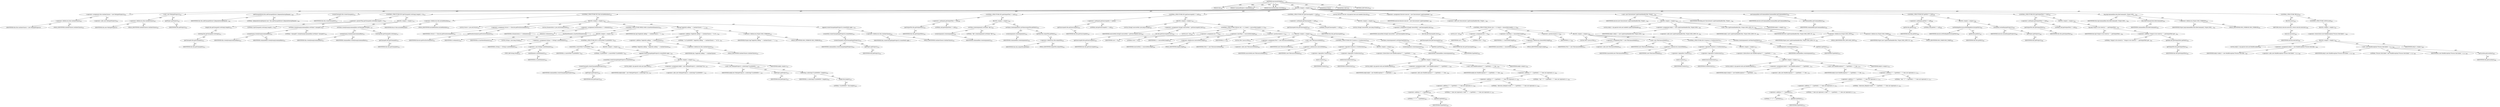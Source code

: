 digraph "executeAsForked" {  
"111669149725" [label = <(METHOD,executeAsForked)<SUB>605</SUB>> ]
"115964117002" [label = <(PARAM,this)<SUB>605</SUB>> ]
"115964117036" [label = <(PARAM,CommandlineJava commandline)<SUB>605</SUB>> ]
"115964117037" [label = <(PARAM,ExecuteWatchdog watchdog)<SUB>606</SUB>> ]
"25769803857" [label = <(BLOCK,&lt;empty&gt;,&lt;empty&gt;)<SUB>606</SUB>> ]
"30064771361" [label = <(&lt;operator&gt;.assignment,this.runtimeClasses = new Path(getProject()))<SUB>607</SUB>> ]
"30064771362" [label = <(&lt;operator&gt;.fieldAccess,this.runtimeClasses)<SUB>607</SUB>> ]
"68719476992" [label = <(IDENTIFIER,this,this.runtimeClasses = new Path(getProject()))> ]
"55834574905" [label = <(FIELD_IDENTIFIER,runtimeClasses,runtimeClasses)<SUB>607</SUB>> ]
"30064771363" [label = <(&lt;operator&gt;.alloc,new Path(getProject()))<SUB>607</SUB>> ]
"30064771364" [label = <(&lt;init&gt;,new Path(getProject()))<SUB>607</SUB>> ]
"30064771365" [label = <(&lt;operator&gt;.fieldAccess,this.runtimeClasses)<SUB>607</SUB>> ]
"68719476993" [label = <(IDENTIFIER,this,new Path(getProject()))> ]
"55834574906" [label = <(FIELD_IDENTIFIER,runtimeClasses,runtimeClasses)<SUB>607</SUB>> ]
"30064771366" [label = <(getProject,getProject())<SUB>607</SUB>> ]
"68719476773" [label = <(IDENTIFIER,this,getProject())<SUB>607</SUB>> ]
"30064771367" [label = <(addClasspathEntry,this.addClasspathEntry(&quot;/jdepend/textui/JDepend...)<SUB>608</SUB>> ]
"68719476774" [label = <(IDENTIFIER,this,this.addClasspathEntry(&quot;/jdepend/textui/JDepend...)<SUB>608</SUB>> ]
"90194313266" [label = <(LITERAL,&quot;/jdepend/textui/JDepend.class&quot;,this.addClasspathEntry(&quot;/jdepend/textui/JDepend...)<SUB>608</SUB>> ]
"30064771368" [label = <(createClasspath,this.createClasspath())<SUB>611</SUB>> ]
"68719476775" [label = <(IDENTIFIER,this,this.createClasspath())<SUB>611</SUB>> ]
"47244640300" [label = <(CONTROL_STRUCTURE,IF,if (getClasspath().toString().length() &gt; 0))<SUB>615</SUB>> ]
"30064771369" [label = <(&lt;operator&gt;.greaterThan,getClasspath().toString().length() &gt; 0)<SUB>615</SUB>> ]
"30064771370" [label = <(length,this.getClasspath().toString().length())<SUB>615</SUB>> ]
"30064771371" [label = <(toString,this.getClasspath().toString())<SUB>615</SUB>> ]
"30064771372" [label = <(getClasspath,this.getClasspath())<SUB>615</SUB>> ]
"68719476776" [label = <(IDENTIFIER,this,this.getClasspath())<SUB>615</SUB>> ]
"90194313267" [label = <(LITERAL,0,getClasspath().toString().length() &gt; 0)<SUB>615</SUB>> ]
"25769803858" [label = <(BLOCK,&lt;empty&gt;,&lt;empty&gt;)<SUB>615</SUB>> ]
"30064771373" [label = <(setValue,createJvmarg(commandline).setValue(&quot;-classpath&quot;))<SUB>616</SUB>> ]
"30064771374" [label = <(createJvmarg,createJvmarg(commandline))<SUB>616</SUB>> ]
"68719476777" [label = <(IDENTIFIER,this,createJvmarg(commandline))<SUB>616</SUB>> ]
"68719476994" [label = <(IDENTIFIER,commandline,createJvmarg(commandline))<SUB>616</SUB>> ]
"90194313268" [label = <(LITERAL,&quot;-classpath&quot;,createJvmarg(commandline).setValue(&quot;-classpath&quot;))<SUB>616</SUB>> ]
"30064771375" [label = <(setValue,createJvmarg(commandline).setValue(getClasspath...)<SUB>617</SUB>> ]
"30064771376" [label = <(createJvmarg,createJvmarg(commandline))<SUB>617</SUB>> ]
"68719476779" [label = <(IDENTIFIER,this,createJvmarg(commandline))<SUB>617</SUB>> ]
"68719476995" [label = <(IDENTIFIER,commandline,createJvmarg(commandline))<SUB>617</SUB>> ]
"30064771377" [label = <(toString,this.getClasspath().toString())<SUB>617</SUB>> ]
"30064771378" [label = <(getClasspath,this.getClasspath())<SUB>617</SUB>> ]
"68719476778" [label = <(IDENTIFIER,this,this.getClasspath())<SUB>617</SUB>> ]
"47244640301" [label = <(CONTROL_STRUCTURE,IF,if (this.includeRuntime))<SUB>620</SUB>> ]
"30064771379" [label = <(&lt;operator&gt;.fieldAccess,this.includeRuntime)<SUB>620</SUB>> ]
"68719476996" [label = <(IDENTIFIER,this,if (this.includeRuntime))> ]
"55834574907" [label = <(FIELD_IDENTIFIER,includeRuntime,includeRuntime)<SUB>620</SUB>> ]
"25769803859" [label = <(BLOCK,&lt;empty&gt;,&lt;empty&gt;)<SUB>620</SUB>> ]
"94489280545" [label = <(LOCAL,Vector v: java.util.Vector)<SUB>621</SUB>> ]
"30064771380" [label = <(&lt;operator&gt;.assignment,Vector v = Execute.getProcEnvironment())<SUB>621</SUB>> ]
"68719476997" [label = <(IDENTIFIER,v,Vector v = Execute.getProcEnvironment())<SUB>621</SUB>> ]
"30064771381" [label = <(getProcEnvironment,getProcEnvironment())<SUB>621</SUB>> ]
"68719476998" [label = <(IDENTIFIER,Execute,getProcEnvironment())<SUB>621</SUB>> ]
"94489280546" [label = <(LOCAL,Enumeration e: java.util.Enumeration)<SUB>622</SUB>> ]
"30064771382" [label = <(&lt;operator&gt;.assignment,Enumeration e = v.elements())<SUB>622</SUB>> ]
"68719476999" [label = <(IDENTIFIER,e,Enumeration e = v.elements())<SUB>622</SUB>> ]
"30064771383" [label = <(elements,v.elements())<SUB>622</SUB>> ]
"68719477000" [label = <(IDENTIFIER,v,v.elements())<SUB>622</SUB>> ]
"47244640302" [label = <(CONTROL_STRUCTURE,WHILE,while (e.hasMoreElements()))<SUB>623</SUB>> ]
"30064771384" [label = <(hasMoreElements,e.hasMoreElements())<SUB>623</SUB>> ]
"68719477001" [label = <(IDENTIFIER,e,e.hasMoreElements())<SUB>623</SUB>> ]
"25769803860" [label = <(BLOCK,&lt;empty&gt;,&lt;empty&gt;)<SUB>623</SUB>> ]
"94489280547" [label = <(LOCAL,String s: java.lang.String)<SUB>624</SUB>> ]
"30064771385" [label = <(&lt;operator&gt;.assignment,String s = (String) e.nextElement())<SUB>624</SUB>> ]
"68719477002" [label = <(IDENTIFIER,s,String s = (String) e.nextElement())<SUB>624</SUB>> ]
"30064771386" [label = <(&lt;operator&gt;.cast,(String) e.nextElement())<SUB>624</SUB>> ]
"180388626436" [label = <(TYPE_REF,String,String)<SUB>624</SUB>> ]
"30064771387" [label = <(nextElement,e.nextElement())<SUB>624</SUB>> ]
"68719477003" [label = <(IDENTIFIER,e,e.nextElement())<SUB>624</SUB>> ]
"47244640303" [label = <(CONTROL_STRUCTURE,IF,if (s.startsWith(&quot;CLASSPATH=&quot;)))<SUB>625</SUB>> ]
"30064771388" [label = <(startsWith,s.startsWith(&quot;CLASSPATH=&quot;))<SUB>625</SUB>> ]
"68719477004" [label = <(IDENTIFIER,s,s.startsWith(&quot;CLASSPATH=&quot;))<SUB>625</SUB>> ]
"90194313269" [label = <(LITERAL,&quot;CLASSPATH=&quot;,s.startsWith(&quot;CLASSPATH=&quot;))<SUB>625</SUB>> ]
"25769803861" [label = <(BLOCK,&lt;empty&gt;,&lt;empty&gt;)<SUB>625</SUB>> ]
"30064771389" [label = <(append,createClasspath(getProject()).createPath().appe...)<SUB>626</SUB>> ]
"30064771390" [label = <(createPath,createClasspath(getProject()).createPath())<SUB>626</SUB>> ]
"30064771391" [label = <(createClasspath,createClasspath(getProject()))<SUB>626</SUB>> ]
"68719477005" [label = <(IDENTIFIER,commandline,createClasspath(getProject()))<SUB>626</SUB>> ]
"30064771392" [label = <(getProject,getProject())<SUB>626</SUB>> ]
"68719476781" [label = <(IDENTIFIER,this,getProject())<SUB>626</SUB>> ]
"25769803862" [label = <(BLOCK,&lt;empty&gt;,&lt;empty&gt;)<SUB>627</SUB>> ]
"94489280548" [label = <(LOCAL,$obj8: org.apache.tools.ant.types.Path)<SUB>627</SUB>> ]
"30064771393" [label = <(&lt;operator&gt;.assignment,$obj8 = new Path(getProject(), s.substring(&quot;CLA...)<SUB>627</SUB>> ]
"68719477006" [label = <(IDENTIFIER,$obj8,$obj8 = new Path(getProject(), s.substring(&quot;CLA...)<SUB>627</SUB>> ]
"30064771394" [label = <(&lt;operator&gt;.alloc,new Path(getProject(), s.substring(&quot;CLASSPATH=&quot;...)<SUB>627</SUB>> ]
"30064771395" [label = <(&lt;init&gt;,new Path(getProject(), s.substring(&quot;CLASSPATH=&quot;...)<SUB>627</SUB>> ]
"68719477007" [label = <(IDENTIFIER,$obj8,new Path(getProject(), s.substring(&quot;CLASSPATH=&quot;...)<SUB>627</SUB>> ]
"30064771396" [label = <(getProject,getProject())<SUB>627</SUB>> ]
"68719476780" [label = <(IDENTIFIER,this,getProject())<SUB>627</SUB>> ]
"30064771397" [label = <(substring,s.substring(&quot;CLASSPATH=&quot;.length()))<SUB>628</SUB>> ]
"68719477008" [label = <(IDENTIFIER,s,s.substring(&quot;CLASSPATH=&quot;.length()))<SUB>628</SUB>> ]
"30064771398" [label = <(length,this.length())<SUB>628</SUB>> ]
"90194313270" [label = <(LITERAL,&quot;CLASSPATH=&quot;,this.length())<SUB>628</SUB>> ]
"68719477009" [label = <(IDENTIFIER,$obj8,&lt;empty&gt;)<SUB>627</SUB>> ]
"30064771399" [label = <(log,log(&quot;Implicitly adding &quot; + runtimeClasses + &quot; t...)<SUB>632</SUB>> ]
"68719476782" [label = <(IDENTIFIER,this,log(&quot;Implicitly adding &quot; + runtimeClasses + &quot; t...)<SUB>632</SUB>> ]
"30064771400" [label = <(&lt;operator&gt;.addition,&quot;Implicitly adding &quot; + runtimeClasses + &quot; to CL...)<SUB>632</SUB>> ]
"30064771401" [label = <(&lt;operator&gt;.addition,&quot;Implicitly adding &quot; + runtimeClasses)<SUB>632</SUB>> ]
"90194313271" [label = <(LITERAL,&quot;Implicitly adding &quot;,&quot;Implicitly adding &quot; + runtimeClasses)<SUB>632</SUB>> ]
"30064771402" [label = <(&lt;operator&gt;.fieldAccess,this.runtimeClasses)<SUB>632</SUB>> ]
"68719477010" [label = <(IDENTIFIER,this,&quot;Implicitly adding &quot; + runtimeClasses)> ]
"55834574908" [label = <(FIELD_IDENTIFIER,runtimeClasses,runtimeClasses)<SUB>632</SUB>> ]
"90194313272" [label = <(LITERAL,&quot; to CLASSPATH&quot;,&quot;Implicitly adding &quot; + runtimeClasses + &quot; to CL...)<SUB>632</SUB>> ]
"30064771403" [label = <(&lt;operator&gt;.fieldAccess,Project.MSG_VERBOSE)<SUB>633</SUB>> ]
"68719477011" [label = <(IDENTIFIER,Project,log(&quot;Implicitly adding &quot; + runtimeClasses + &quot; t...)<SUB>633</SUB>> ]
"55834574909" [label = <(FIELD_IDENTIFIER,MSG_VERBOSE,MSG_VERBOSE)<SUB>633</SUB>> ]
"30064771404" [label = <(append,createClasspath(getProject()).createPath().appe...)<SUB>634</SUB>> ]
"30064771405" [label = <(createPath,createClasspath(getProject()).createPath())<SUB>634</SUB>> ]
"30064771406" [label = <(createClasspath,createClasspath(getProject()))<SUB>634</SUB>> ]
"68719477012" [label = <(IDENTIFIER,commandline,createClasspath(getProject()))<SUB>634</SUB>> ]
"30064771407" [label = <(getProject,getProject())<SUB>634</SUB>> ]
"68719476783" [label = <(IDENTIFIER,this,getProject())<SUB>634</SUB>> ]
"30064771408" [label = <(&lt;operator&gt;.fieldAccess,this.runtimeClasses)<SUB>635</SUB>> ]
"68719477013" [label = <(IDENTIFIER,this,createClasspath(getProject()).createPath().appe...)> ]
"55834574910" [label = <(FIELD_IDENTIFIER,runtimeClasses,runtimeClasses)<SUB>635</SUB>> ]
"47244640304" [label = <(CONTROL_STRUCTURE,IF,if (getOutputFile() != null))<SUB>638</SUB>> ]
"30064771409" [label = <(&lt;operator&gt;.notEquals,getOutputFile() != null)<SUB>638</SUB>> ]
"30064771410" [label = <(getOutputFile,this.getOutputFile())<SUB>638</SUB>> ]
"68719476784" [label = <(IDENTIFIER,this,this.getOutputFile())<SUB>638</SUB>> ]
"90194313273" [label = <(LITERAL,null,getOutputFile() != null)<SUB>638</SUB>> ]
"25769803863" [label = <(BLOCK,&lt;empty&gt;,&lt;empty&gt;)<SUB>638</SUB>> ]
"30064771411" [label = <(setValue,createArgument().setValue(&quot;-file&quot;))<SUB>642</SUB>> ]
"30064771412" [label = <(createArgument,createArgument())<SUB>642</SUB>> ]
"68719477014" [label = <(IDENTIFIER,commandline,createArgument())<SUB>642</SUB>> ]
"90194313274" [label = <(LITERAL,&quot;-file&quot;,createArgument().setValue(&quot;-file&quot;))<SUB>642</SUB>> ]
"30064771413" [label = <(setValue,createArgument().setValue(outputFile.getPath()))<SUB>643</SUB>> ]
"30064771414" [label = <(createArgument,createArgument())<SUB>643</SUB>> ]
"68719477015" [label = <(IDENTIFIER,commandline,createArgument())<SUB>643</SUB>> ]
"30064771415" [label = <(getPath,this.outputFile.getPath())<SUB>643</SUB>> ]
"30064771416" [label = <(&lt;operator&gt;.fieldAccess,this.outputFile)<SUB>643</SUB>> ]
"68719477016" [label = <(IDENTIFIER,this,this.outputFile.getPath())> ]
"55834574911" [label = <(FIELD_IDENTIFIER,outputFile,outputFile)<SUB>643</SUB>> ]
"47244640305" [label = <(CONTROL_STRUCTURE,IF,if (getSourcespath() != null))<SUB>647</SUB>> ]
"30064771417" [label = <(&lt;operator&gt;.notEquals,getSourcespath() != null)<SUB>647</SUB>> ]
"30064771418" [label = <(getSourcespath,this.getSourcespath())<SUB>647</SUB>> ]
"68719476785" [label = <(IDENTIFIER,this,this.getSourcespath())<SUB>647</SUB>> ]
"90194313275" [label = <(LITERAL,null,getSourcespath() != null)<SUB>647</SUB>> ]
"25769803864" [label = <(BLOCK,&lt;empty&gt;,&lt;empty&gt;)<SUB>647</SUB>> ]
"94489280549" [label = <(LOCAL,String[] sourcesPath: java.lang.String[])<SUB>649</SUB>> ]
"30064771419" [label = <(&lt;operator&gt;.assignment,String[] sourcesPath = getSourcespath().list())<SUB>649</SUB>> ]
"68719477017" [label = <(IDENTIFIER,sourcesPath,String[] sourcesPath = getSourcespath().list())<SUB>649</SUB>> ]
"30064771420" [label = <(list,this.getSourcespath().list())<SUB>649</SUB>> ]
"30064771421" [label = <(getSourcespath,this.getSourcespath())<SUB>649</SUB>> ]
"68719476786" [label = <(IDENTIFIER,this,this.getSourcespath())<SUB>649</SUB>> ]
"47244640306" [label = <(CONTROL_STRUCTURE,FOR,for (int i = 0; Some(i &lt; sourcesPath.length); i++))<SUB>650</SUB>> ]
"94489280550" [label = <(LOCAL,int i: int)<SUB>650</SUB>> ]
"30064771422" [label = <(&lt;operator&gt;.assignment,int i = 0)<SUB>650</SUB>> ]
"68719477018" [label = <(IDENTIFIER,i,int i = 0)<SUB>650</SUB>> ]
"90194313276" [label = <(LITERAL,0,int i = 0)<SUB>650</SUB>> ]
"30064771423" [label = <(&lt;operator&gt;.lessThan,i &lt; sourcesPath.length)<SUB>650</SUB>> ]
"68719477019" [label = <(IDENTIFIER,i,i &lt; sourcesPath.length)<SUB>650</SUB>> ]
"30064771424" [label = <(&lt;operator&gt;.fieldAccess,sourcesPath.length)<SUB>650</SUB>> ]
"68719477020" [label = <(IDENTIFIER,sourcesPath,i &lt; sourcesPath.length)<SUB>650</SUB>> ]
"55834574912" [label = <(FIELD_IDENTIFIER,length,length)<SUB>650</SUB>> ]
"30064771425" [label = <(&lt;operator&gt;.postIncrement,i++)<SUB>650</SUB>> ]
"68719477021" [label = <(IDENTIFIER,i,i++)<SUB>650</SUB>> ]
"25769803865" [label = <(BLOCK,&lt;empty&gt;,&lt;empty&gt;)<SUB>650</SUB>> ]
"94489280551" [label = <(LOCAL,File f: java.io.File)<SUB>651</SUB>> ]
"30064771426" [label = <(&lt;operator&gt;.assignment,File f = new File(sourcesPath[i]))<SUB>651</SUB>> ]
"68719477022" [label = <(IDENTIFIER,f,File f = new File(sourcesPath[i]))<SUB>651</SUB>> ]
"30064771427" [label = <(&lt;operator&gt;.alloc,new File(sourcesPath[i]))<SUB>651</SUB>> ]
"30064771428" [label = <(&lt;init&gt;,new File(sourcesPath[i]))<SUB>651</SUB>> ]
"68719477023" [label = <(IDENTIFIER,f,new File(sourcesPath[i]))<SUB>651</SUB>> ]
"30064771429" [label = <(&lt;operator&gt;.indexAccess,sourcesPath[i])<SUB>651</SUB>> ]
"68719477024" [label = <(IDENTIFIER,sourcesPath,new File(sourcesPath[i]))<SUB>651</SUB>> ]
"68719477025" [label = <(IDENTIFIER,i,new File(sourcesPath[i]))<SUB>651</SUB>> ]
"47244640307" [label = <(CONTROL_STRUCTURE,IF,if (!f.exists() || !f.isDirectory()))<SUB>655</SUB>> ]
"30064771430" [label = <(&lt;operator&gt;.logicalOr,!f.exists() || !f.isDirectory())<SUB>655</SUB>> ]
"30064771431" [label = <(&lt;operator&gt;.logicalNot,!f.exists())<SUB>655</SUB>> ]
"30064771432" [label = <(exists,f.exists())<SUB>655</SUB>> ]
"68719477026" [label = <(IDENTIFIER,f,f.exists())<SUB>655</SUB>> ]
"30064771433" [label = <(&lt;operator&gt;.logicalNot,!f.isDirectory())<SUB>655</SUB>> ]
"30064771434" [label = <(isDirectory,f.isDirectory())<SUB>655</SUB>> ]
"68719477027" [label = <(IDENTIFIER,f,f.isDirectory())<SUB>655</SUB>> ]
"25769803866" [label = <(BLOCK,&lt;empty&gt;,&lt;empty&gt;)<SUB>655</SUB>> ]
"30064771435" [label = <(&lt;operator&gt;.throw,throw new BuildException(&quot;\&quot;&quot; + f.getPath() + &quot;...)<SUB>656</SUB>> ]
"25769803867" [label = <(BLOCK,&lt;empty&gt;,&lt;empty&gt;)<SUB>656</SUB>> ]
"94489280552" [label = <(LOCAL,$obj9: org.apache.tools.ant.BuildException)<SUB>656</SUB>> ]
"30064771436" [label = <(&lt;operator&gt;.assignment,$obj9 = new BuildException(&quot;\&quot;&quot; + f.getPath() +...)<SUB>656</SUB>> ]
"68719477028" [label = <(IDENTIFIER,$obj9,$obj9 = new BuildException(&quot;\&quot;&quot; + f.getPath() +...)<SUB>656</SUB>> ]
"30064771437" [label = <(&lt;operator&gt;.alloc,new BuildException(&quot;\&quot;&quot; + f.getPath() + &quot;\&quot; doe...)<SUB>656</SUB>> ]
"30064771438" [label = <(&lt;init&gt;,new BuildException(&quot;\&quot;&quot; + f.getPath() + &quot;\&quot; doe...)<SUB>656</SUB>> ]
"68719477029" [label = <(IDENTIFIER,$obj9,new BuildException(&quot;\&quot;&quot; + f.getPath() + &quot;\&quot; doe...)<SUB>656</SUB>> ]
"30064771439" [label = <(&lt;operator&gt;.addition,&quot;\&quot;&quot; + f.getPath() + &quot;\&quot; does not represent a v...)<SUB>656</SUB>> ]
"30064771440" [label = <(&lt;operator&gt;.addition,&quot;\&quot;&quot; + f.getPath() + &quot;\&quot; does not represent a v...)<SUB>656</SUB>> ]
"30064771441" [label = <(&lt;operator&gt;.addition,&quot;\&quot;&quot; + f.getPath() + &quot;\&quot; does not represent a v...)<SUB>656</SUB>> ]
"30064771442" [label = <(&lt;operator&gt;.addition,&quot;\&quot;&quot; + f.getPath())<SUB>656</SUB>> ]
"90194313277" [label = <(LITERAL,&quot;\&quot;&quot;,&quot;\&quot;&quot; + f.getPath())<SUB>656</SUB>> ]
"30064771443" [label = <(getPath,f.getPath())<SUB>656</SUB>> ]
"68719477030" [label = <(IDENTIFIER,f,f.getPath())<SUB>656</SUB>> ]
"90194313278" [label = <(LITERAL,&quot;\&quot; does not represent a valid&quot;,&quot;\&quot;&quot; + f.getPath() + &quot;\&quot; does not represent a v...)<SUB>657</SUB>> ]
"90194313279" [label = <(LITERAL,&quot; directory. JDepend would&quot;,&quot;\&quot;&quot; + f.getPath() + &quot;\&quot; does not represent a v...)<SUB>658</SUB>> ]
"90194313280" [label = <(LITERAL,&quot; fail.&quot;,&quot;\&quot;&quot; + f.getPath() + &quot;\&quot; does not represent a v...)<SUB>659</SUB>> ]
"68719477031" [label = <(IDENTIFIER,$obj9,&lt;empty&gt;)<SUB>656</SUB>> ]
"30064771444" [label = <(setValue,createArgument().setValue(f.getPath()))<SUB>661</SUB>> ]
"30064771445" [label = <(createArgument,createArgument())<SUB>661</SUB>> ]
"68719477032" [label = <(IDENTIFIER,commandline,createArgument())<SUB>661</SUB>> ]
"30064771446" [label = <(getPath,f.getPath())<SUB>661</SUB>> ]
"68719477033" [label = <(IDENTIFIER,f,f.getPath())<SUB>661</SUB>> ]
"47244640308" [label = <(CONTROL_STRUCTURE,IF,if (getClassespath() != null))<SUB>665</SUB>> ]
"30064771447" [label = <(&lt;operator&gt;.notEquals,getClassespath() != null)<SUB>665</SUB>> ]
"30064771448" [label = <(getClassespath,this.getClassespath())<SUB>665</SUB>> ]
"68719476787" [label = <(IDENTIFIER,this,this.getClassespath())<SUB>665</SUB>> ]
"90194313281" [label = <(LITERAL,null,getClassespath() != null)<SUB>665</SUB>> ]
"25769803868" [label = <(BLOCK,&lt;empty&gt;,&lt;empty&gt;)<SUB>665</SUB>> ]
"94489280553" [label = <(LOCAL,String[] classesPath: java.lang.String[])<SUB>668</SUB>> ]
"30064771449" [label = <(&lt;operator&gt;.assignment,String[] classesPath = getClassespath().list())<SUB>668</SUB>> ]
"68719477034" [label = <(IDENTIFIER,classesPath,String[] classesPath = getClassespath().list())<SUB>668</SUB>> ]
"30064771450" [label = <(list,this.getClassespath().list())<SUB>668</SUB>> ]
"30064771451" [label = <(getClassespath,this.getClassespath())<SUB>668</SUB>> ]
"68719476788" [label = <(IDENTIFIER,this,this.getClassespath())<SUB>668</SUB>> ]
"47244640309" [label = <(CONTROL_STRUCTURE,FOR,for (int i = 0; Some(i &lt; classesPath.length); i++))<SUB>669</SUB>> ]
"94489280554" [label = <(LOCAL,int i: int)<SUB>669</SUB>> ]
"30064771452" [label = <(&lt;operator&gt;.assignment,int i = 0)<SUB>669</SUB>> ]
"68719477035" [label = <(IDENTIFIER,i,int i = 0)<SUB>669</SUB>> ]
"90194313282" [label = <(LITERAL,0,int i = 0)<SUB>669</SUB>> ]
"30064771453" [label = <(&lt;operator&gt;.lessThan,i &lt; classesPath.length)<SUB>669</SUB>> ]
"68719477036" [label = <(IDENTIFIER,i,i &lt; classesPath.length)<SUB>669</SUB>> ]
"30064771454" [label = <(&lt;operator&gt;.fieldAccess,classesPath.length)<SUB>669</SUB>> ]
"68719477037" [label = <(IDENTIFIER,classesPath,i &lt; classesPath.length)<SUB>669</SUB>> ]
"55834574913" [label = <(FIELD_IDENTIFIER,length,length)<SUB>669</SUB>> ]
"30064771455" [label = <(&lt;operator&gt;.postIncrement,i++)<SUB>669</SUB>> ]
"68719477038" [label = <(IDENTIFIER,i,i++)<SUB>669</SUB>> ]
"25769803869" [label = <(BLOCK,&lt;empty&gt;,&lt;empty&gt;)<SUB>669</SUB>> ]
"94489280555" [label = <(LOCAL,File f: java.io.File)<SUB>670</SUB>> ]
"30064771456" [label = <(&lt;operator&gt;.assignment,File f = new File(classesPath[i]))<SUB>670</SUB>> ]
"68719477039" [label = <(IDENTIFIER,f,File f = new File(classesPath[i]))<SUB>670</SUB>> ]
"30064771457" [label = <(&lt;operator&gt;.alloc,new File(classesPath[i]))<SUB>670</SUB>> ]
"30064771458" [label = <(&lt;init&gt;,new File(classesPath[i]))<SUB>670</SUB>> ]
"68719477040" [label = <(IDENTIFIER,f,new File(classesPath[i]))<SUB>670</SUB>> ]
"30064771459" [label = <(&lt;operator&gt;.indexAccess,classesPath[i])<SUB>670</SUB>> ]
"68719477041" [label = <(IDENTIFIER,classesPath,new File(classesPath[i]))<SUB>670</SUB>> ]
"68719477042" [label = <(IDENTIFIER,i,new File(classesPath[i]))<SUB>670</SUB>> ]
"47244640310" [label = <(CONTROL_STRUCTURE,IF,if (!f.exists() || !f.isDirectory()))<SUB>673</SUB>> ]
"30064771460" [label = <(&lt;operator&gt;.logicalOr,!f.exists() || !f.isDirectory())<SUB>673</SUB>> ]
"30064771461" [label = <(&lt;operator&gt;.logicalNot,!f.exists())<SUB>673</SUB>> ]
"30064771462" [label = <(exists,f.exists())<SUB>673</SUB>> ]
"68719477043" [label = <(IDENTIFIER,f,f.exists())<SUB>673</SUB>> ]
"30064771463" [label = <(&lt;operator&gt;.logicalNot,!f.isDirectory())<SUB>673</SUB>> ]
"30064771464" [label = <(isDirectory,f.isDirectory())<SUB>673</SUB>> ]
"68719477044" [label = <(IDENTIFIER,f,f.isDirectory())<SUB>673</SUB>> ]
"25769803870" [label = <(BLOCK,&lt;empty&gt;,&lt;empty&gt;)<SUB>673</SUB>> ]
"30064771465" [label = <(&lt;operator&gt;.throw,throw new BuildException(&quot;\&quot;&quot; + f.getPath() + &quot;...)<SUB>674</SUB>> ]
"25769803871" [label = <(BLOCK,&lt;empty&gt;,&lt;empty&gt;)<SUB>674</SUB>> ]
"94489280556" [label = <(LOCAL,$obj10: org.apache.tools.ant.BuildException)<SUB>674</SUB>> ]
"30064771466" [label = <(&lt;operator&gt;.assignment,$obj10 = new BuildException(&quot;\&quot;&quot; + f.getPath() ...)<SUB>674</SUB>> ]
"68719477045" [label = <(IDENTIFIER,$obj10,$obj10 = new BuildException(&quot;\&quot;&quot; + f.getPath() ...)<SUB>674</SUB>> ]
"30064771467" [label = <(&lt;operator&gt;.alloc,new BuildException(&quot;\&quot;&quot; + f.getPath() + &quot;\&quot; doe...)<SUB>674</SUB>> ]
"30064771468" [label = <(&lt;init&gt;,new BuildException(&quot;\&quot;&quot; + f.getPath() + &quot;\&quot; doe...)<SUB>674</SUB>> ]
"68719477046" [label = <(IDENTIFIER,$obj10,new BuildException(&quot;\&quot;&quot; + f.getPath() + &quot;\&quot; doe...)<SUB>674</SUB>> ]
"30064771469" [label = <(&lt;operator&gt;.addition,&quot;\&quot;&quot; + f.getPath() + &quot;\&quot; does not represent a v...)<SUB>674</SUB>> ]
"30064771470" [label = <(&lt;operator&gt;.addition,&quot;\&quot;&quot; + f.getPath() + &quot;\&quot; does not represent a v...)<SUB>674</SUB>> ]
"30064771471" [label = <(&lt;operator&gt;.addition,&quot;\&quot;&quot; + f.getPath() + &quot;\&quot; does not represent a v...)<SUB>674</SUB>> ]
"30064771472" [label = <(&lt;operator&gt;.addition,&quot;\&quot;&quot; + f.getPath())<SUB>674</SUB>> ]
"90194313283" [label = <(LITERAL,&quot;\&quot;&quot;,&quot;\&quot;&quot; + f.getPath())<SUB>674</SUB>> ]
"30064771473" [label = <(getPath,f.getPath())<SUB>674</SUB>> ]
"68719477047" [label = <(IDENTIFIER,f,f.getPath())<SUB>674</SUB>> ]
"90194313284" [label = <(LITERAL,&quot;\&quot; does not represent a valid&quot;,&quot;\&quot;&quot; + f.getPath() + &quot;\&quot; does not represent a v...)<SUB>675</SUB>> ]
"90194313285" [label = <(LITERAL,&quot; directory. JDepend would&quot;,&quot;\&quot;&quot; + f.getPath() + &quot;\&quot; does not represent a v...)<SUB>676</SUB>> ]
"90194313286" [label = <(LITERAL,&quot; fail.&quot;,&quot;\&quot;&quot; + f.getPath() + &quot;\&quot; does not represent a v...)<SUB>677</SUB>> ]
"68719477048" [label = <(IDENTIFIER,$obj10,&lt;empty&gt;)<SUB>674</SUB>> ]
"30064771474" [label = <(setValue,createArgument().setValue(f.getPath()))<SUB>679</SUB>> ]
"30064771475" [label = <(createArgument,createArgument())<SUB>679</SUB>> ]
"68719477049" [label = <(IDENTIFIER,commandline,createArgument())<SUB>679</SUB>> ]
"30064771476" [label = <(getPath,f.getPath())<SUB>679</SUB>> ]
"68719477050" [label = <(IDENTIFIER,f,f.getPath())<SUB>679</SUB>> ]
"94489280557" [label = <(LOCAL,Execute execute: org.apache.tools.ant.taskdefs.Execute)<SUB>683</SUB>> ]
"30064771477" [label = <(&lt;operator&gt;.assignment,Execute execute = new Execute(new LogStreamHand...)<SUB>683</SUB>> ]
"68719477051" [label = <(IDENTIFIER,execute,Execute execute = new Execute(new LogStreamHand...)<SUB>683</SUB>> ]
"30064771478" [label = <(&lt;operator&gt;.alloc,new Execute(new LogStreamHandler(this, Project....)<SUB>683</SUB>> ]
"30064771479" [label = <(&lt;init&gt;,new Execute(new LogStreamHandler(this, Project....)<SUB>683</SUB>> ]
"68719477052" [label = <(IDENTIFIER,execute,new Execute(new LogStreamHandler(this, Project....)<SUB>683</SUB>> ]
"25769803872" [label = <(BLOCK,&lt;empty&gt;,&lt;empty&gt;)<SUB>683</SUB>> ]
"94489280558" [label = <(LOCAL,$obj11: org.apache.tools.ant.taskdefs.LogStreamHandler)<SUB>683</SUB>> ]
"30064771480" [label = <(&lt;operator&gt;.assignment,$obj11 = new LogStreamHandler(this, Project.MSG...)<SUB>683</SUB>> ]
"68719477053" [label = <(IDENTIFIER,$obj11,$obj11 = new LogStreamHandler(this, Project.MSG...)<SUB>683</SUB>> ]
"30064771481" [label = <(&lt;operator&gt;.alloc,new LogStreamHandler(this, Project.MSG_INFO, Pr...)<SUB>683</SUB>> ]
"30064771482" [label = <(&lt;init&gt;,new LogStreamHandler(this, Project.MSG_INFO, Pr...)<SUB>683</SUB>> ]
"68719477054" [label = <(IDENTIFIER,$obj11,new LogStreamHandler(this, Project.MSG_INFO, Pr...)<SUB>683</SUB>> ]
"68719476789" [label = <(IDENTIFIER,this,new LogStreamHandler(this, Project.MSG_INFO, Pr...)<SUB>683</SUB>> ]
"30064771483" [label = <(&lt;operator&gt;.fieldAccess,Project.MSG_INFO)<SUB>684</SUB>> ]
"68719477055" [label = <(IDENTIFIER,Project,new LogStreamHandler(this, Project.MSG_INFO, Pr...)<SUB>684</SUB>> ]
"55834574914" [label = <(FIELD_IDENTIFIER,MSG_INFO,MSG_INFO)<SUB>684</SUB>> ]
"30064771484" [label = <(&lt;operator&gt;.fieldAccess,Project.MSG_WARN)<SUB>684</SUB>> ]
"68719477056" [label = <(IDENTIFIER,Project,new LogStreamHandler(this, Project.MSG_INFO, Pr...)<SUB>684</SUB>> ]
"55834574915" [label = <(FIELD_IDENTIFIER,MSG_WARN,MSG_WARN)<SUB>684</SUB>> ]
"68719477057" [label = <(IDENTIFIER,$obj11,&lt;empty&gt;)<SUB>683</SUB>> ]
"68719477058" [label = <(IDENTIFIER,watchdog,new Execute(new LogStreamHandler(this, Project....)<SUB>684</SUB>> ]
"30064771485" [label = <(setCommandline,setCommandline(commandline.getCommandline()))<SUB>685</SUB>> ]
"68719477059" [label = <(IDENTIFIER,execute,setCommandline(commandline.getCommandline()))<SUB>685</SUB>> ]
"30064771486" [label = <(getCommandline,getCommandline())<SUB>685</SUB>> ]
"68719477060" [label = <(IDENTIFIER,commandline,getCommandline())<SUB>685</SUB>> ]
"47244640311" [label = <(CONTROL_STRUCTURE,IF,if (getDir() != null))<SUB>686</SUB>> ]
"30064771487" [label = <(&lt;operator&gt;.notEquals,getDir() != null)<SUB>686</SUB>> ]
"30064771488" [label = <(getDir,this.getDir())<SUB>686</SUB>> ]
"68719476790" [label = <(IDENTIFIER,this,this.getDir())<SUB>686</SUB>> ]
"90194313287" [label = <(LITERAL,null,getDir() != null)<SUB>686</SUB>> ]
"25769803873" [label = <(BLOCK,&lt;empty&gt;,&lt;empty&gt;)<SUB>686</SUB>> ]
"30064771489" [label = <(setWorkingDirectory,setWorkingDirectory(getDir()))<SUB>687</SUB>> ]
"68719477061" [label = <(IDENTIFIER,execute,setWorkingDirectory(getDir()))<SUB>687</SUB>> ]
"30064771490" [label = <(getDir,this.getDir())<SUB>687</SUB>> ]
"68719476791" [label = <(IDENTIFIER,this,this.getDir())<SUB>687</SUB>> ]
"30064771491" [label = <(setAntRun,setAntRun(getProject()))<SUB>688</SUB>> ]
"68719477062" [label = <(IDENTIFIER,execute,setAntRun(getProject()))<SUB>688</SUB>> ]
"30064771492" [label = <(getProject,getProject())<SUB>688</SUB>> ]
"68719476792" [label = <(IDENTIFIER,this,getProject())<SUB>688</SUB>> ]
"47244640312" [label = <(CONTROL_STRUCTURE,IF,if (getOutputFile() != null))<SUB>691</SUB>> ]
"30064771493" [label = <(&lt;operator&gt;.notEquals,getOutputFile() != null)<SUB>691</SUB>> ]
"30064771494" [label = <(getOutputFile,this.getOutputFile())<SUB>691</SUB>> ]
"68719476793" [label = <(IDENTIFIER,this,this.getOutputFile())<SUB>691</SUB>> ]
"90194313288" [label = <(LITERAL,null,getOutputFile() != null)<SUB>691</SUB>> ]
"25769803874" [label = <(BLOCK,&lt;empty&gt;,&lt;empty&gt;)<SUB>691</SUB>> ]
"30064771495" [label = <(log,log(&quot;Output to be stored in &quot; + getOutputFile()...)<SUB>692</SUB>> ]
"68719476795" [label = <(IDENTIFIER,this,log(&quot;Output to be stored in &quot; + getOutputFile()...)<SUB>692</SUB>> ]
"30064771496" [label = <(&lt;operator&gt;.addition,&quot;Output to be stored in &quot; + getOutputFile().get...)<SUB>692</SUB>> ]
"90194313289" [label = <(LITERAL,&quot;Output to be stored in &quot;,&quot;Output to be stored in &quot; + getOutputFile().get...)<SUB>692</SUB>> ]
"30064771497" [label = <(getPath,this.getOutputFile().getPath())<SUB>692</SUB>> ]
"30064771498" [label = <(getOutputFile,this.getOutputFile())<SUB>692</SUB>> ]
"68719476794" [label = <(IDENTIFIER,this,this.getOutputFile())<SUB>692</SUB>> ]
"30064771499" [label = <(log,log(commandline.describeCommand(), Project.MSG_...)<SUB>694</SUB>> ]
"68719476796" [label = <(IDENTIFIER,this,log(commandline.describeCommand(), Project.MSG_...)<SUB>694</SUB>> ]
"30064771500" [label = <(describeCommand,describeCommand())<SUB>694</SUB>> ]
"68719477063" [label = <(IDENTIFIER,commandline,describeCommand())<SUB>694</SUB>> ]
"30064771501" [label = <(&lt;operator&gt;.fieldAccess,Project.MSG_VERBOSE)<SUB>694</SUB>> ]
"68719477064" [label = <(IDENTIFIER,Project,log(commandline.describeCommand(), Project.MSG_...)<SUB>694</SUB>> ]
"55834574916" [label = <(FIELD_IDENTIFIER,MSG_VERBOSE,MSG_VERBOSE)<SUB>694</SUB>> ]
"47244640313" [label = <(CONTROL_STRUCTURE,TRY,try)<SUB>695</SUB>> ]
"25769803875" [label = <(BLOCK,try,try)<SUB>695</SUB>> ]
"146028888080" [label = <(RETURN,return execute.execute();,return execute.execute();)<SUB>696</SUB>> ]
"30064771502" [label = <(execute,execute())<SUB>696</SUB>> ]
"68719477065" [label = <(IDENTIFIER,execute,execute())<SUB>696</SUB>> ]
"47244640314" [label = <(CONTROL_STRUCTURE,CATCH,catch)<SUB>697</SUB>> ]
"25769803876" [label = <(BLOCK,&lt;empty&gt;,&lt;empty&gt;)<SUB>697</SUB>> ]
"30064771503" [label = <(&lt;operator&gt;.throw,throw new BuildException(&quot;Process fork failed.&quot;...)<SUB>698</SUB>> ]
"25769803877" [label = <(BLOCK,&lt;empty&gt;,&lt;empty&gt;)<SUB>698</SUB>> ]
"94489280559" [label = <(LOCAL,$obj12: org.apache.tools.ant.BuildException)<SUB>698</SUB>> ]
"30064771504" [label = <(&lt;operator&gt;.assignment,$obj12 = new BuildException(&quot;Process fork faile...)<SUB>698</SUB>> ]
"68719477066" [label = <(IDENTIFIER,$obj12,$obj12 = new BuildException(&quot;Process fork faile...)<SUB>698</SUB>> ]
"30064771505" [label = <(&lt;operator&gt;.alloc,new BuildException(&quot;Process fork failed.&quot;, e, g...)<SUB>698</SUB>> ]
"30064771506" [label = <(&lt;init&gt;,new BuildException(&quot;Process fork failed.&quot;, e, g...)<SUB>698</SUB>> ]
"68719477067" [label = <(IDENTIFIER,$obj12,new BuildException(&quot;Process fork failed.&quot;, e, g...)<SUB>698</SUB>> ]
"90194313290" [label = <(LITERAL,&quot;Process fork failed.&quot;,new BuildException(&quot;Process fork failed.&quot;, e, g...)<SUB>698</SUB>> ]
"68719477068" [label = <(IDENTIFIER,e,new BuildException(&quot;Process fork failed.&quot;, e, g...)<SUB>698</SUB>> ]
"30064771507" [label = <(getLocation,getLocation())<SUB>698</SUB>> ]
"68719476797" [label = <(IDENTIFIER,this,getLocation())<SUB>698</SUB>> ]
"68719477069" [label = <(IDENTIFIER,$obj12,&lt;empty&gt;)<SUB>698</SUB>> ]
"133143986257" [label = <(MODIFIER,PUBLIC)> ]
"133143986258" [label = <(MODIFIER,VIRTUAL)> ]
"128849018909" [label = <(METHOD_RETURN,int)<SUB>605</SUB>> ]
  "111669149725" -> "115964117002"  [ label = "AST: "] 
  "111669149725" -> "115964117036"  [ label = "AST: "] 
  "111669149725" -> "115964117037"  [ label = "AST: "] 
  "111669149725" -> "25769803857"  [ label = "AST: "] 
  "111669149725" -> "133143986257"  [ label = "AST: "] 
  "111669149725" -> "133143986258"  [ label = "AST: "] 
  "111669149725" -> "128849018909"  [ label = "AST: "] 
  "25769803857" -> "30064771361"  [ label = "AST: "] 
  "25769803857" -> "30064771364"  [ label = "AST: "] 
  "25769803857" -> "30064771367"  [ label = "AST: "] 
  "25769803857" -> "30064771368"  [ label = "AST: "] 
  "25769803857" -> "47244640300"  [ label = "AST: "] 
  "25769803857" -> "47244640301"  [ label = "AST: "] 
  "25769803857" -> "47244640304"  [ label = "AST: "] 
  "25769803857" -> "47244640305"  [ label = "AST: "] 
  "25769803857" -> "47244640308"  [ label = "AST: "] 
  "25769803857" -> "94489280557"  [ label = "AST: "] 
  "25769803857" -> "30064771477"  [ label = "AST: "] 
  "25769803857" -> "30064771479"  [ label = "AST: "] 
  "25769803857" -> "30064771485"  [ label = "AST: "] 
  "25769803857" -> "47244640311"  [ label = "AST: "] 
  "25769803857" -> "47244640312"  [ label = "AST: "] 
  "25769803857" -> "30064771499"  [ label = "AST: "] 
  "25769803857" -> "47244640313"  [ label = "AST: "] 
  "30064771361" -> "30064771362"  [ label = "AST: "] 
  "30064771361" -> "30064771363"  [ label = "AST: "] 
  "30064771362" -> "68719476992"  [ label = "AST: "] 
  "30064771362" -> "55834574905"  [ label = "AST: "] 
  "30064771364" -> "30064771365"  [ label = "AST: "] 
  "30064771364" -> "30064771366"  [ label = "AST: "] 
  "30064771365" -> "68719476993"  [ label = "AST: "] 
  "30064771365" -> "55834574906"  [ label = "AST: "] 
  "30064771366" -> "68719476773"  [ label = "AST: "] 
  "30064771367" -> "68719476774"  [ label = "AST: "] 
  "30064771367" -> "90194313266"  [ label = "AST: "] 
  "30064771368" -> "68719476775"  [ label = "AST: "] 
  "47244640300" -> "30064771369"  [ label = "AST: "] 
  "47244640300" -> "25769803858"  [ label = "AST: "] 
  "30064771369" -> "30064771370"  [ label = "AST: "] 
  "30064771369" -> "90194313267"  [ label = "AST: "] 
  "30064771370" -> "30064771371"  [ label = "AST: "] 
  "30064771371" -> "30064771372"  [ label = "AST: "] 
  "30064771372" -> "68719476776"  [ label = "AST: "] 
  "25769803858" -> "30064771373"  [ label = "AST: "] 
  "25769803858" -> "30064771375"  [ label = "AST: "] 
  "30064771373" -> "30064771374"  [ label = "AST: "] 
  "30064771373" -> "90194313268"  [ label = "AST: "] 
  "30064771374" -> "68719476777"  [ label = "AST: "] 
  "30064771374" -> "68719476994"  [ label = "AST: "] 
  "30064771375" -> "30064771376"  [ label = "AST: "] 
  "30064771375" -> "30064771377"  [ label = "AST: "] 
  "30064771376" -> "68719476779"  [ label = "AST: "] 
  "30064771376" -> "68719476995"  [ label = "AST: "] 
  "30064771377" -> "30064771378"  [ label = "AST: "] 
  "30064771378" -> "68719476778"  [ label = "AST: "] 
  "47244640301" -> "30064771379"  [ label = "AST: "] 
  "47244640301" -> "25769803859"  [ label = "AST: "] 
  "30064771379" -> "68719476996"  [ label = "AST: "] 
  "30064771379" -> "55834574907"  [ label = "AST: "] 
  "25769803859" -> "94489280545"  [ label = "AST: "] 
  "25769803859" -> "30064771380"  [ label = "AST: "] 
  "25769803859" -> "94489280546"  [ label = "AST: "] 
  "25769803859" -> "30064771382"  [ label = "AST: "] 
  "25769803859" -> "47244640302"  [ label = "AST: "] 
  "25769803859" -> "30064771399"  [ label = "AST: "] 
  "25769803859" -> "30064771404"  [ label = "AST: "] 
  "30064771380" -> "68719476997"  [ label = "AST: "] 
  "30064771380" -> "30064771381"  [ label = "AST: "] 
  "30064771381" -> "68719476998"  [ label = "AST: "] 
  "30064771382" -> "68719476999"  [ label = "AST: "] 
  "30064771382" -> "30064771383"  [ label = "AST: "] 
  "30064771383" -> "68719477000"  [ label = "AST: "] 
  "47244640302" -> "30064771384"  [ label = "AST: "] 
  "47244640302" -> "25769803860"  [ label = "AST: "] 
  "30064771384" -> "68719477001"  [ label = "AST: "] 
  "25769803860" -> "94489280547"  [ label = "AST: "] 
  "25769803860" -> "30064771385"  [ label = "AST: "] 
  "25769803860" -> "47244640303"  [ label = "AST: "] 
  "30064771385" -> "68719477002"  [ label = "AST: "] 
  "30064771385" -> "30064771386"  [ label = "AST: "] 
  "30064771386" -> "180388626436"  [ label = "AST: "] 
  "30064771386" -> "30064771387"  [ label = "AST: "] 
  "30064771387" -> "68719477003"  [ label = "AST: "] 
  "47244640303" -> "30064771388"  [ label = "AST: "] 
  "47244640303" -> "25769803861"  [ label = "AST: "] 
  "30064771388" -> "68719477004"  [ label = "AST: "] 
  "30064771388" -> "90194313269"  [ label = "AST: "] 
  "25769803861" -> "30064771389"  [ label = "AST: "] 
  "30064771389" -> "30064771390"  [ label = "AST: "] 
  "30064771389" -> "25769803862"  [ label = "AST: "] 
  "30064771390" -> "30064771391"  [ label = "AST: "] 
  "30064771391" -> "68719477005"  [ label = "AST: "] 
  "30064771391" -> "30064771392"  [ label = "AST: "] 
  "30064771392" -> "68719476781"  [ label = "AST: "] 
  "25769803862" -> "94489280548"  [ label = "AST: "] 
  "25769803862" -> "30064771393"  [ label = "AST: "] 
  "25769803862" -> "30064771395"  [ label = "AST: "] 
  "25769803862" -> "68719477009"  [ label = "AST: "] 
  "30064771393" -> "68719477006"  [ label = "AST: "] 
  "30064771393" -> "30064771394"  [ label = "AST: "] 
  "30064771395" -> "68719477007"  [ label = "AST: "] 
  "30064771395" -> "30064771396"  [ label = "AST: "] 
  "30064771395" -> "30064771397"  [ label = "AST: "] 
  "30064771396" -> "68719476780"  [ label = "AST: "] 
  "30064771397" -> "68719477008"  [ label = "AST: "] 
  "30064771397" -> "30064771398"  [ label = "AST: "] 
  "30064771398" -> "90194313270"  [ label = "AST: "] 
  "30064771399" -> "68719476782"  [ label = "AST: "] 
  "30064771399" -> "30064771400"  [ label = "AST: "] 
  "30064771399" -> "30064771403"  [ label = "AST: "] 
  "30064771400" -> "30064771401"  [ label = "AST: "] 
  "30064771400" -> "90194313272"  [ label = "AST: "] 
  "30064771401" -> "90194313271"  [ label = "AST: "] 
  "30064771401" -> "30064771402"  [ label = "AST: "] 
  "30064771402" -> "68719477010"  [ label = "AST: "] 
  "30064771402" -> "55834574908"  [ label = "AST: "] 
  "30064771403" -> "68719477011"  [ label = "AST: "] 
  "30064771403" -> "55834574909"  [ label = "AST: "] 
  "30064771404" -> "30064771405"  [ label = "AST: "] 
  "30064771404" -> "30064771408"  [ label = "AST: "] 
  "30064771405" -> "30064771406"  [ label = "AST: "] 
  "30064771406" -> "68719477012"  [ label = "AST: "] 
  "30064771406" -> "30064771407"  [ label = "AST: "] 
  "30064771407" -> "68719476783"  [ label = "AST: "] 
  "30064771408" -> "68719477013"  [ label = "AST: "] 
  "30064771408" -> "55834574910"  [ label = "AST: "] 
  "47244640304" -> "30064771409"  [ label = "AST: "] 
  "47244640304" -> "25769803863"  [ label = "AST: "] 
  "30064771409" -> "30064771410"  [ label = "AST: "] 
  "30064771409" -> "90194313273"  [ label = "AST: "] 
  "30064771410" -> "68719476784"  [ label = "AST: "] 
  "25769803863" -> "30064771411"  [ label = "AST: "] 
  "25769803863" -> "30064771413"  [ label = "AST: "] 
  "30064771411" -> "30064771412"  [ label = "AST: "] 
  "30064771411" -> "90194313274"  [ label = "AST: "] 
  "30064771412" -> "68719477014"  [ label = "AST: "] 
  "30064771413" -> "30064771414"  [ label = "AST: "] 
  "30064771413" -> "30064771415"  [ label = "AST: "] 
  "30064771414" -> "68719477015"  [ label = "AST: "] 
  "30064771415" -> "30064771416"  [ label = "AST: "] 
  "30064771416" -> "68719477016"  [ label = "AST: "] 
  "30064771416" -> "55834574911"  [ label = "AST: "] 
  "47244640305" -> "30064771417"  [ label = "AST: "] 
  "47244640305" -> "25769803864"  [ label = "AST: "] 
  "30064771417" -> "30064771418"  [ label = "AST: "] 
  "30064771417" -> "90194313275"  [ label = "AST: "] 
  "30064771418" -> "68719476785"  [ label = "AST: "] 
  "25769803864" -> "94489280549"  [ label = "AST: "] 
  "25769803864" -> "30064771419"  [ label = "AST: "] 
  "25769803864" -> "47244640306"  [ label = "AST: "] 
  "30064771419" -> "68719477017"  [ label = "AST: "] 
  "30064771419" -> "30064771420"  [ label = "AST: "] 
  "30064771420" -> "30064771421"  [ label = "AST: "] 
  "30064771421" -> "68719476786"  [ label = "AST: "] 
  "47244640306" -> "94489280550"  [ label = "AST: "] 
  "47244640306" -> "30064771422"  [ label = "AST: "] 
  "47244640306" -> "30064771423"  [ label = "AST: "] 
  "47244640306" -> "30064771425"  [ label = "AST: "] 
  "47244640306" -> "25769803865"  [ label = "AST: "] 
  "30064771422" -> "68719477018"  [ label = "AST: "] 
  "30064771422" -> "90194313276"  [ label = "AST: "] 
  "30064771423" -> "68719477019"  [ label = "AST: "] 
  "30064771423" -> "30064771424"  [ label = "AST: "] 
  "30064771424" -> "68719477020"  [ label = "AST: "] 
  "30064771424" -> "55834574912"  [ label = "AST: "] 
  "30064771425" -> "68719477021"  [ label = "AST: "] 
  "25769803865" -> "94489280551"  [ label = "AST: "] 
  "25769803865" -> "30064771426"  [ label = "AST: "] 
  "25769803865" -> "30064771428"  [ label = "AST: "] 
  "25769803865" -> "47244640307"  [ label = "AST: "] 
  "25769803865" -> "30064771444"  [ label = "AST: "] 
  "30064771426" -> "68719477022"  [ label = "AST: "] 
  "30064771426" -> "30064771427"  [ label = "AST: "] 
  "30064771428" -> "68719477023"  [ label = "AST: "] 
  "30064771428" -> "30064771429"  [ label = "AST: "] 
  "30064771429" -> "68719477024"  [ label = "AST: "] 
  "30064771429" -> "68719477025"  [ label = "AST: "] 
  "47244640307" -> "30064771430"  [ label = "AST: "] 
  "47244640307" -> "25769803866"  [ label = "AST: "] 
  "30064771430" -> "30064771431"  [ label = "AST: "] 
  "30064771430" -> "30064771433"  [ label = "AST: "] 
  "30064771431" -> "30064771432"  [ label = "AST: "] 
  "30064771432" -> "68719477026"  [ label = "AST: "] 
  "30064771433" -> "30064771434"  [ label = "AST: "] 
  "30064771434" -> "68719477027"  [ label = "AST: "] 
  "25769803866" -> "30064771435"  [ label = "AST: "] 
  "30064771435" -> "25769803867"  [ label = "AST: "] 
  "25769803867" -> "94489280552"  [ label = "AST: "] 
  "25769803867" -> "30064771436"  [ label = "AST: "] 
  "25769803867" -> "30064771438"  [ label = "AST: "] 
  "25769803867" -> "68719477031"  [ label = "AST: "] 
  "30064771436" -> "68719477028"  [ label = "AST: "] 
  "30064771436" -> "30064771437"  [ label = "AST: "] 
  "30064771438" -> "68719477029"  [ label = "AST: "] 
  "30064771438" -> "30064771439"  [ label = "AST: "] 
  "30064771439" -> "30064771440"  [ label = "AST: "] 
  "30064771439" -> "90194313280"  [ label = "AST: "] 
  "30064771440" -> "30064771441"  [ label = "AST: "] 
  "30064771440" -> "90194313279"  [ label = "AST: "] 
  "30064771441" -> "30064771442"  [ label = "AST: "] 
  "30064771441" -> "90194313278"  [ label = "AST: "] 
  "30064771442" -> "90194313277"  [ label = "AST: "] 
  "30064771442" -> "30064771443"  [ label = "AST: "] 
  "30064771443" -> "68719477030"  [ label = "AST: "] 
  "30064771444" -> "30064771445"  [ label = "AST: "] 
  "30064771444" -> "30064771446"  [ label = "AST: "] 
  "30064771445" -> "68719477032"  [ label = "AST: "] 
  "30064771446" -> "68719477033"  [ label = "AST: "] 
  "47244640308" -> "30064771447"  [ label = "AST: "] 
  "47244640308" -> "25769803868"  [ label = "AST: "] 
  "30064771447" -> "30064771448"  [ label = "AST: "] 
  "30064771447" -> "90194313281"  [ label = "AST: "] 
  "30064771448" -> "68719476787"  [ label = "AST: "] 
  "25769803868" -> "94489280553"  [ label = "AST: "] 
  "25769803868" -> "30064771449"  [ label = "AST: "] 
  "25769803868" -> "47244640309"  [ label = "AST: "] 
  "30064771449" -> "68719477034"  [ label = "AST: "] 
  "30064771449" -> "30064771450"  [ label = "AST: "] 
  "30064771450" -> "30064771451"  [ label = "AST: "] 
  "30064771451" -> "68719476788"  [ label = "AST: "] 
  "47244640309" -> "94489280554"  [ label = "AST: "] 
  "47244640309" -> "30064771452"  [ label = "AST: "] 
  "47244640309" -> "30064771453"  [ label = "AST: "] 
  "47244640309" -> "30064771455"  [ label = "AST: "] 
  "47244640309" -> "25769803869"  [ label = "AST: "] 
  "30064771452" -> "68719477035"  [ label = "AST: "] 
  "30064771452" -> "90194313282"  [ label = "AST: "] 
  "30064771453" -> "68719477036"  [ label = "AST: "] 
  "30064771453" -> "30064771454"  [ label = "AST: "] 
  "30064771454" -> "68719477037"  [ label = "AST: "] 
  "30064771454" -> "55834574913"  [ label = "AST: "] 
  "30064771455" -> "68719477038"  [ label = "AST: "] 
  "25769803869" -> "94489280555"  [ label = "AST: "] 
  "25769803869" -> "30064771456"  [ label = "AST: "] 
  "25769803869" -> "30064771458"  [ label = "AST: "] 
  "25769803869" -> "47244640310"  [ label = "AST: "] 
  "25769803869" -> "30064771474"  [ label = "AST: "] 
  "30064771456" -> "68719477039"  [ label = "AST: "] 
  "30064771456" -> "30064771457"  [ label = "AST: "] 
  "30064771458" -> "68719477040"  [ label = "AST: "] 
  "30064771458" -> "30064771459"  [ label = "AST: "] 
  "30064771459" -> "68719477041"  [ label = "AST: "] 
  "30064771459" -> "68719477042"  [ label = "AST: "] 
  "47244640310" -> "30064771460"  [ label = "AST: "] 
  "47244640310" -> "25769803870"  [ label = "AST: "] 
  "30064771460" -> "30064771461"  [ label = "AST: "] 
  "30064771460" -> "30064771463"  [ label = "AST: "] 
  "30064771461" -> "30064771462"  [ label = "AST: "] 
  "30064771462" -> "68719477043"  [ label = "AST: "] 
  "30064771463" -> "30064771464"  [ label = "AST: "] 
  "30064771464" -> "68719477044"  [ label = "AST: "] 
  "25769803870" -> "30064771465"  [ label = "AST: "] 
  "30064771465" -> "25769803871"  [ label = "AST: "] 
  "25769803871" -> "94489280556"  [ label = "AST: "] 
  "25769803871" -> "30064771466"  [ label = "AST: "] 
  "25769803871" -> "30064771468"  [ label = "AST: "] 
  "25769803871" -> "68719477048"  [ label = "AST: "] 
  "30064771466" -> "68719477045"  [ label = "AST: "] 
  "30064771466" -> "30064771467"  [ label = "AST: "] 
  "30064771468" -> "68719477046"  [ label = "AST: "] 
  "30064771468" -> "30064771469"  [ label = "AST: "] 
  "30064771469" -> "30064771470"  [ label = "AST: "] 
  "30064771469" -> "90194313286"  [ label = "AST: "] 
  "30064771470" -> "30064771471"  [ label = "AST: "] 
  "30064771470" -> "90194313285"  [ label = "AST: "] 
  "30064771471" -> "30064771472"  [ label = "AST: "] 
  "30064771471" -> "90194313284"  [ label = "AST: "] 
  "30064771472" -> "90194313283"  [ label = "AST: "] 
  "30064771472" -> "30064771473"  [ label = "AST: "] 
  "30064771473" -> "68719477047"  [ label = "AST: "] 
  "30064771474" -> "30064771475"  [ label = "AST: "] 
  "30064771474" -> "30064771476"  [ label = "AST: "] 
  "30064771475" -> "68719477049"  [ label = "AST: "] 
  "30064771476" -> "68719477050"  [ label = "AST: "] 
  "30064771477" -> "68719477051"  [ label = "AST: "] 
  "30064771477" -> "30064771478"  [ label = "AST: "] 
  "30064771479" -> "68719477052"  [ label = "AST: "] 
  "30064771479" -> "25769803872"  [ label = "AST: "] 
  "30064771479" -> "68719477058"  [ label = "AST: "] 
  "25769803872" -> "94489280558"  [ label = "AST: "] 
  "25769803872" -> "30064771480"  [ label = "AST: "] 
  "25769803872" -> "30064771482"  [ label = "AST: "] 
  "25769803872" -> "68719477057"  [ label = "AST: "] 
  "30064771480" -> "68719477053"  [ label = "AST: "] 
  "30064771480" -> "30064771481"  [ label = "AST: "] 
  "30064771482" -> "68719477054"  [ label = "AST: "] 
  "30064771482" -> "68719476789"  [ label = "AST: "] 
  "30064771482" -> "30064771483"  [ label = "AST: "] 
  "30064771482" -> "30064771484"  [ label = "AST: "] 
  "30064771483" -> "68719477055"  [ label = "AST: "] 
  "30064771483" -> "55834574914"  [ label = "AST: "] 
  "30064771484" -> "68719477056"  [ label = "AST: "] 
  "30064771484" -> "55834574915"  [ label = "AST: "] 
  "30064771485" -> "68719477059"  [ label = "AST: "] 
  "30064771485" -> "30064771486"  [ label = "AST: "] 
  "30064771486" -> "68719477060"  [ label = "AST: "] 
  "47244640311" -> "30064771487"  [ label = "AST: "] 
  "47244640311" -> "25769803873"  [ label = "AST: "] 
  "30064771487" -> "30064771488"  [ label = "AST: "] 
  "30064771487" -> "90194313287"  [ label = "AST: "] 
  "30064771488" -> "68719476790"  [ label = "AST: "] 
  "25769803873" -> "30064771489"  [ label = "AST: "] 
  "25769803873" -> "30064771491"  [ label = "AST: "] 
  "30064771489" -> "68719477061"  [ label = "AST: "] 
  "30064771489" -> "30064771490"  [ label = "AST: "] 
  "30064771490" -> "68719476791"  [ label = "AST: "] 
  "30064771491" -> "68719477062"  [ label = "AST: "] 
  "30064771491" -> "30064771492"  [ label = "AST: "] 
  "30064771492" -> "68719476792"  [ label = "AST: "] 
  "47244640312" -> "30064771493"  [ label = "AST: "] 
  "47244640312" -> "25769803874"  [ label = "AST: "] 
  "30064771493" -> "30064771494"  [ label = "AST: "] 
  "30064771493" -> "90194313288"  [ label = "AST: "] 
  "30064771494" -> "68719476793"  [ label = "AST: "] 
  "25769803874" -> "30064771495"  [ label = "AST: "] 
  "30064771495" -> "68719476795"  [ label = "AST: "] 
  "30064771495" -> "30064771496"  [ label = "AST: "] 
  "30064771496" -> "90194313289"  [ label = "AST: "] 
  "30064771496" -> "30064771497"  [ label = "AST: "] 
  "30064771497" -> "30064771498"  [ label = "AST: "] 
  "30064771498" -> "68719476794"  [ label = "AST: "] 
  "30064771499" -> "68719476796"  [ label = "AST: "] 
  "30064771499" -> "30064771500"  [ label = "AST: "] 
  "30064771499" -> "30064771501"  [ label = "AST: "] 
  "30064771500" -> "68719477063"  [ label = "AST: "] 
  "30064771501" -> "68719477064"  [ label = "AST: "] 
  "30064771501" -> "55834574916"  [ label = "AST: "] 
  "47244640313" -> "25769803875"  [ label = "AST: "] 
  "47244640313" -> "47244640314"  [ label = "AST: "] 
  "25769803875" -> "146028888080"  [ label = "AST: "] 
  "146028888080" -> "30064771502"  [ label = "AST: "] 
  "30064771502" -> "68719477065"  [ label = "AST: "] 
  "47244640314" -> "25769803876"  [ label = "AST: "] 
  "25769803876" -> "30064771503"  [ label = "AST: "] 
  "30064771503" -> "25769803877"  [ label = "AST: "] 
  "25769803877" -> "94489280559"  [ label = "AST: "] 
  "25769803877" -> "30064771504"  [ label = "AST: "] 
  "25769803877" -> "30064771506"  [ label = "AST: "] 
  "25769803877" -> "68719477069"  [ label = "AST: "] 
  "30064771504" -> "68719477066"  [ label = "AST: "] 
  "30064771504" -> "30064771505"  [ label = "AST: "] 
  "30064771506" -> "68719477067"  [ label = "AST: "] 
  "30064771506" -> "90194313290"  [ label = "AST: "] 
  "30064771506" -> "68719477068"  [ label = "AST: "] 
  "30064771506" -> "30064771507"  [ label = "AST: "] 
  "30064771507" -> "68719476797"  [ label = "AST: "] 
  "111669149725" -> "115964117002"  [ label = "DDG: "] 
  "111669149725" -> "115964117036"  [ label = "DDG: "] 
  "111669149725" -> "115964117037"  [ label = "DDG: "] 
}
